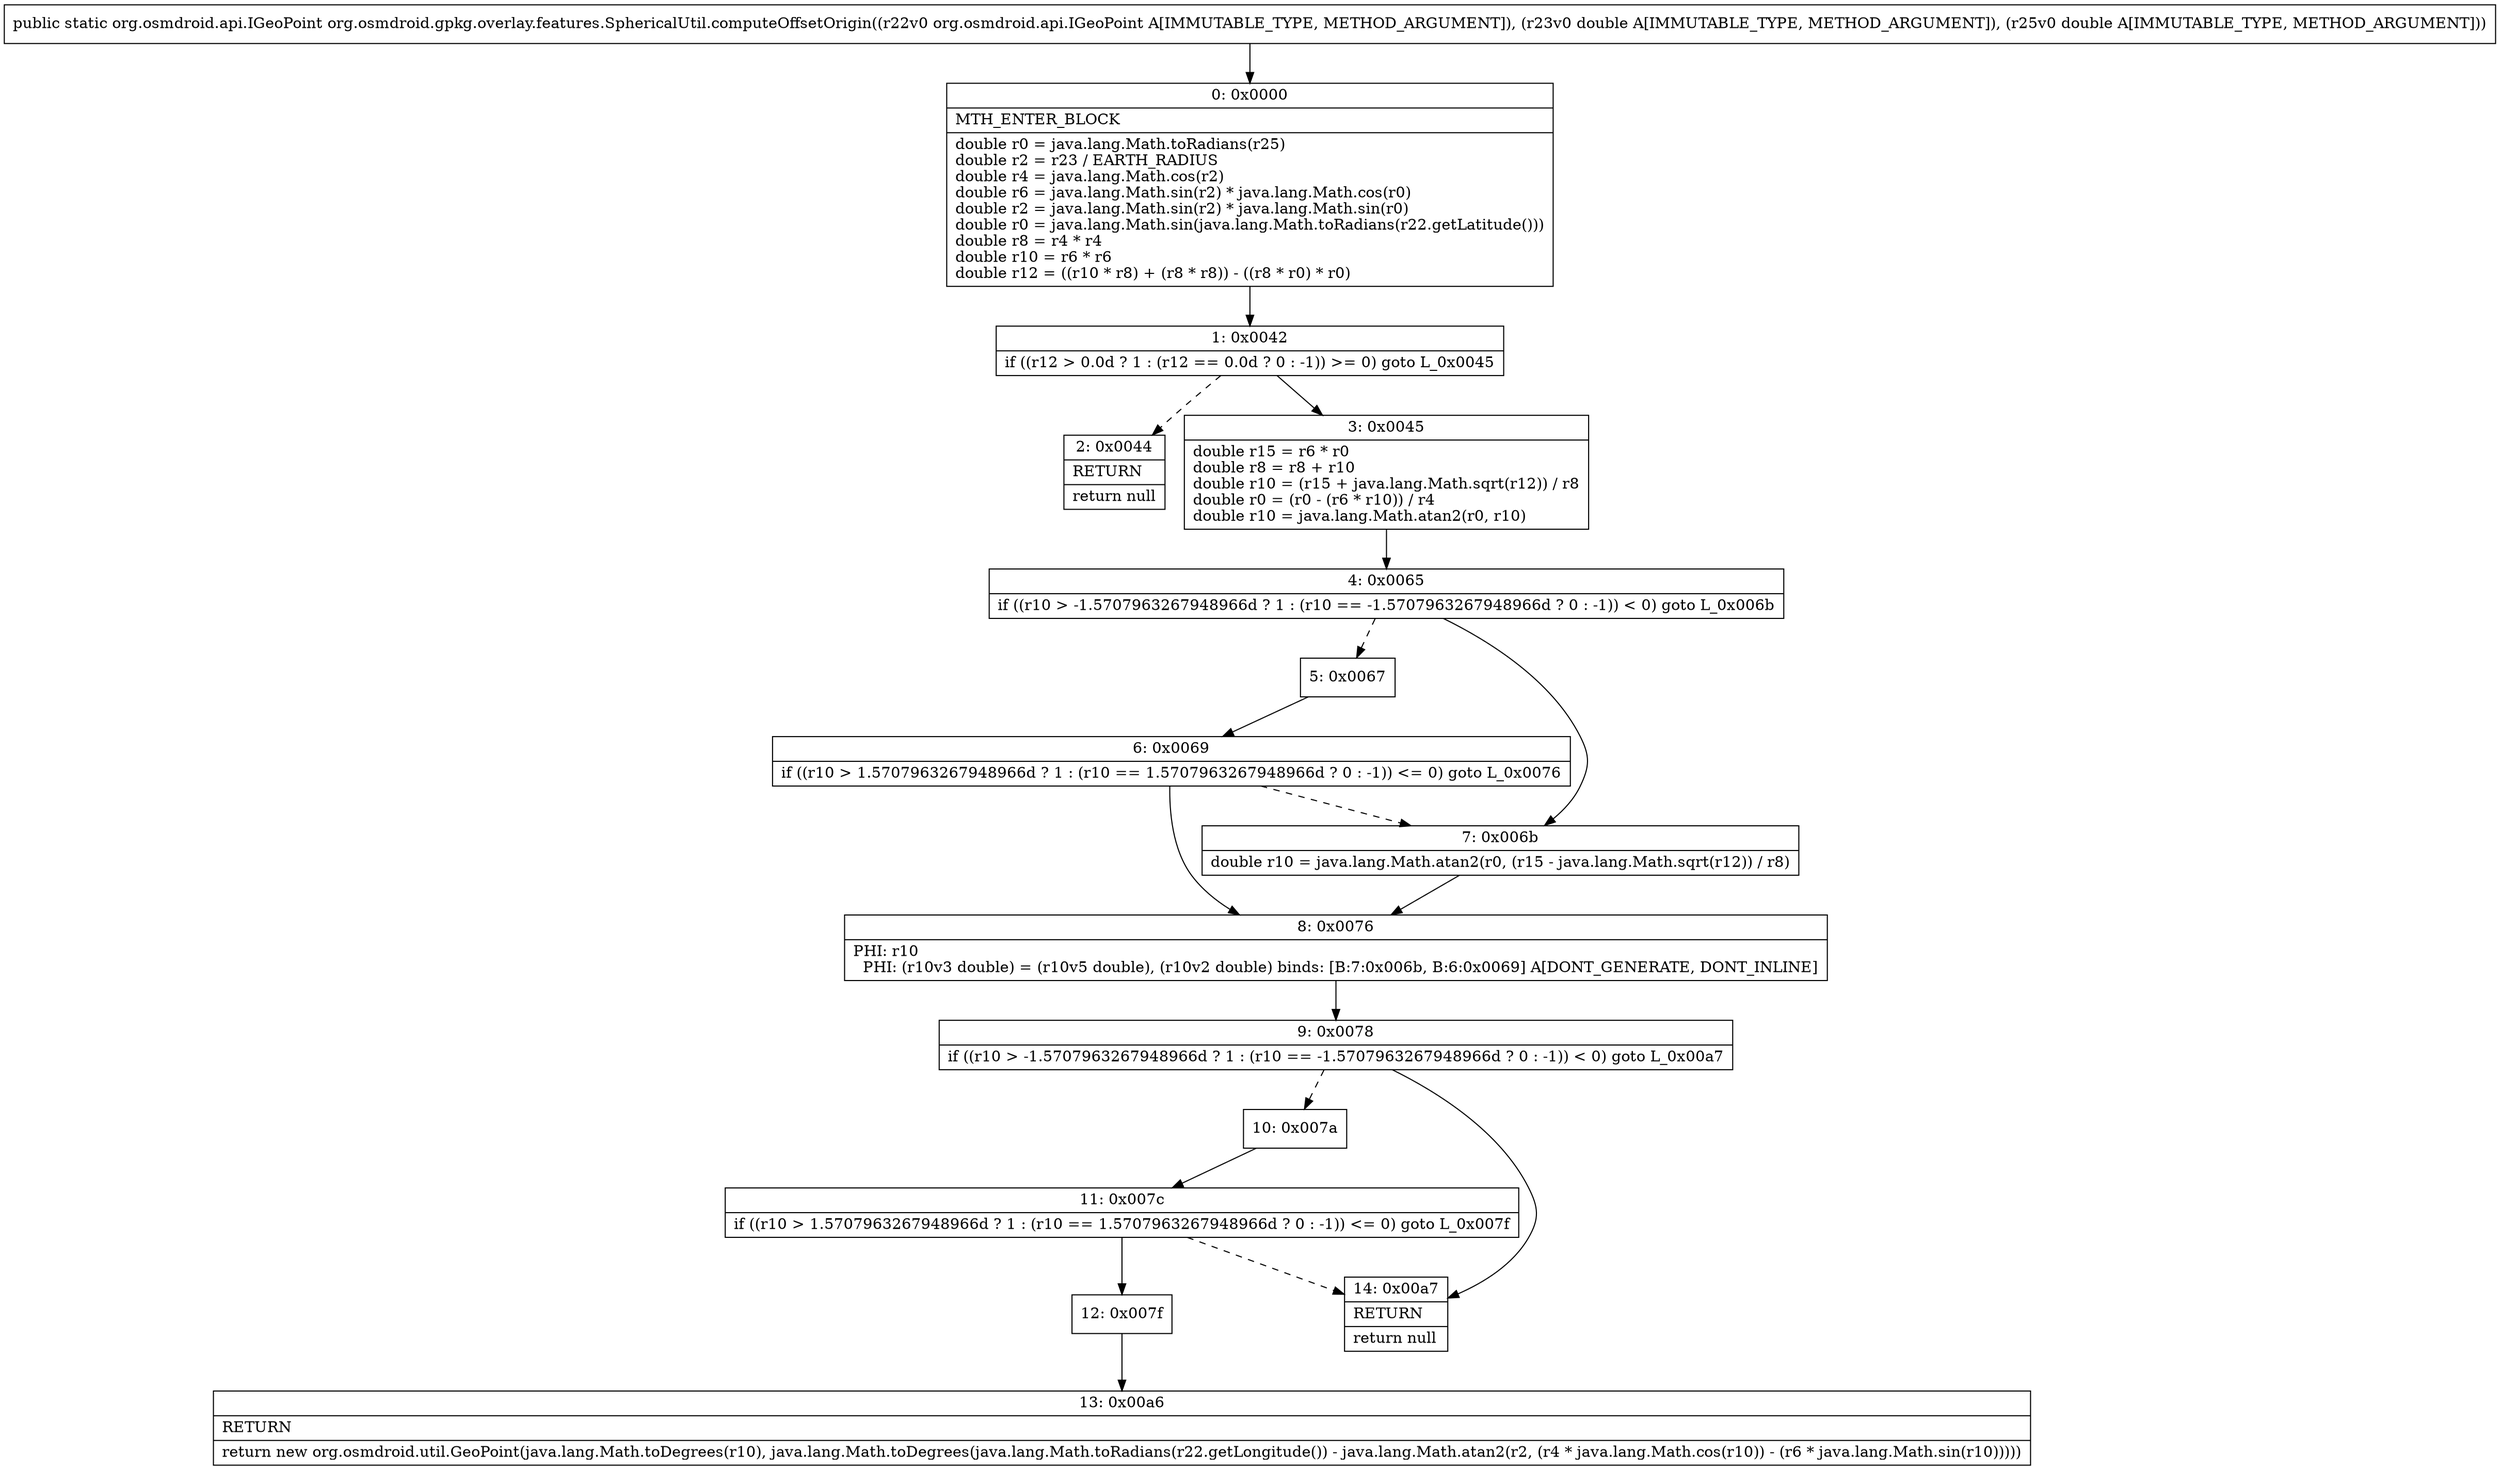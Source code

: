 digraph "CFG fororg.osmdroid.gpkg.overlay.features.SphericalUtil.computeOffsetOrigin(Lorg\/osmdroid\/api\/IGeoPoint;DD)Lorg\/osmdroid\/api\/IGeoPoint;" {
Node_0 [shape=record,label="{0\:\ 0x0000|MTH_ENTER_BLOCK\l|double r0 = java.lang.Math.toRadians(r25)\ldouble r2 = r23 \/ EARTH_RADIUS\ldouble r4 = java.lang.Math.cos(r2)\ldouble r6 = java.lang.Math.sin(r2) * java.lang.Math.cos(r0)\ldouble r2 = java.lang.Math.sin(r2) * java.lang.Math.sin(r0)\ldouble r0 = java.lang.Math.sin(java.lang.Math.toRadians(r22.getLatitude()))\ldouble r8 = r4 * r4\ldouble r10 = r6 * r6\ldouble r12 = ((r10 * r8) + (r8 * r8)) \- ((r8 * r0) * r0)\l}"];
Node_1 [shape=record,label="{1\:\ 0x0042|if ((r12 \> 0.0d ? 1 : (r12 == 0.0d ? 0 : \-1)) \>= 0) goto L_0x0045\l}"];
Node_2 [shape=record,label="{2\:\ 0x0044|RETURN\l|return null\l}"];
Node_3 [shape=record,label="{3\:\ 0x0045|double r15 = r6 * r0\ldouble r8 = r8 + r10\ldouble r10 = (r15 + java.lang.Math.sqrt(r12)) \/ r8\ldouble r0 = (r0 \- (r6 * r10)) \/ r4\ldouble r10 = java.lang.Math.atan2(r0, r10)\l}"];
Node_4 [shape=record,label="{4\:\ 0x0065|if ((r10 \> \-1.5707963267948966d ? 1 : (r10 == \-1.5707963267948966d ? 0 : \-1)) \< 0) goto L_0x006b\l}"];
Node_5 [shape=record,label="{5\:\ 0x0067}"];
Node_6 [shape=record,label="{6\:\ 0x0069|if ((r10 \> 1.5707963267948966d ? 1 : (r10 == 1.5707963267948966d ? 0 : \-1)) \<= 0) goto L_0x0076\l}"];
Node_7 [shape=record,label="{7\:\ 0x006b|double r10 = java.lang.Math.atan2(r0, (r15 \- java.lang.Math.sqrt(r12)) \/ r8)\l}"];
Node_8 [shape=record,label="{8\:\ 0x0076|PHI: r10 \l  PHI: (r10v3 double) = (r10v5 double), (r10v2 double) binds: [B:7:0x006b, B:6:0x0069] A[DONT_GENERATE, DONT_INLINE]\l}"];
Node_9 [shape=record,label="{9\:\ 0x0078|if ((r10 \> \-1.5707963267948966d ? 1 : (r10 == \-1.5707963267948966d ? 0 : \-1)) \< 0) goto L_0x00a7\l}"];
Node_10 [shape=record,label="{10\:\ 0x007a}"];
Node_11 [shape=record,label="{11\:\ 0x007c|if ((r10 \> 1.5707963267948966d ? 1 : (r10 == 1.5707963267948966d ? 0 : \-1)) \<= 0) goto L_0x007f\l}"];
Node_12 [shape=record,label="{12\:\ 0x007f}"];
Node_13 [shape=record,label="{13\:\ 0x00a6|RETURN\l|return new org.osmdroid.util.GeoPoint(java.lang.Math.toDegrees(r10), java.lang.Math.toDegrees(java.lang.Math.toRadians(r22.getLongitude()) \- java.lang.Math.atan2(r2, (r4 * java.lang.Math.cos(r10)) \- (r6 * java.lang.Math.sin(r10)))))\l}"];
Node_14 [shape=record,label="{14\:\ 0x00a7|RETURN\l|return null\l}"];
MethodNode[shape=record,label="{public static org.osmdroid.api.IGeoPoint org.osmdroid.gpkg.overlay.features.SphericalUtil.computeOffsetOrigin((r22v0 org.osmdroid.api.IGeoPoint A[IMMUTABLE_TYPE, METHOD_ARGUMENT]), (r23v0 double A[IMMUTABLE_TYPE, METHOD_ARGUMENT]), (r25v0 double A[IMMUTABLE_TYPE, METHOD_ARGUMENT])) }"];
MethodNode -> Node_0;
Node_0 -> Node_1;
Node_1 -> Node_2[style=dashed];
Node_1 -> Node_3;
Node_3 -> Node_4;
Node_4 -> Node_5[style=dashed];
Node_4 -> Node_7;
Node_5 -> Node_6;
Node_6 -> Node_7[style=dashed];
Node_6 -> Node_8;
Node_7 -> Node_8;
Node_8 -> Node_9;
Node_9 -> Node_10[style=dashed];
Node_9 -> Node_14;
Node_10 -> Node_11;
Node_11 -> Node_12;
Node_11 -> Node_14[style=dashed];
Node_12 -> Node_13;
}


